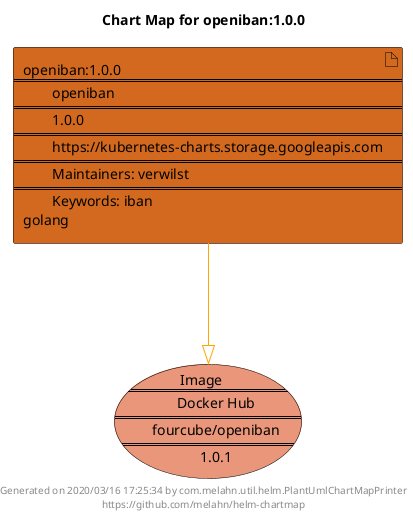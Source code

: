 @startuml
skinparam linetype ortho
skinparam backgroundColor white
skinparam usecaseBorderColor black
skinparam usecaseArrowColor LightSlateGray
skinparam artifactBorderColor black
skinparam artifactArrowColor LightSlateGray

title Chart Map for openiban:1.0.0

'There is one referenced Helm Chart
artifact "openiban:1.0.0\n====\n\topeniban\n====\n\t1.0.0\n====\n\thttps://kubernetes-charts.storage.googleapis.com\n====\n\tMaintainers: verwilst\n====\n\tKeywords: iban\ngolang" as openiban_1_0_0 #Chocolate

'There is one referenced Docker Image
usecase "Image\n====\n\tDocker Hub\n====\n\tfourcube/openiban\n====\n\t1.0.1" as fourcube_openiban_1_0_1 #DarkSalmon

'Chart Dependencies
openiban_1_0_0--[#orange]-|>fourcube_openiban_1_0_1

center footer Generated on 2020/03/16 17:25:34 by com.melahn.util.helm.PlantUmlChartMapPrinter\nhttps://github.com/melahn/helm-chartmap
@enduml
